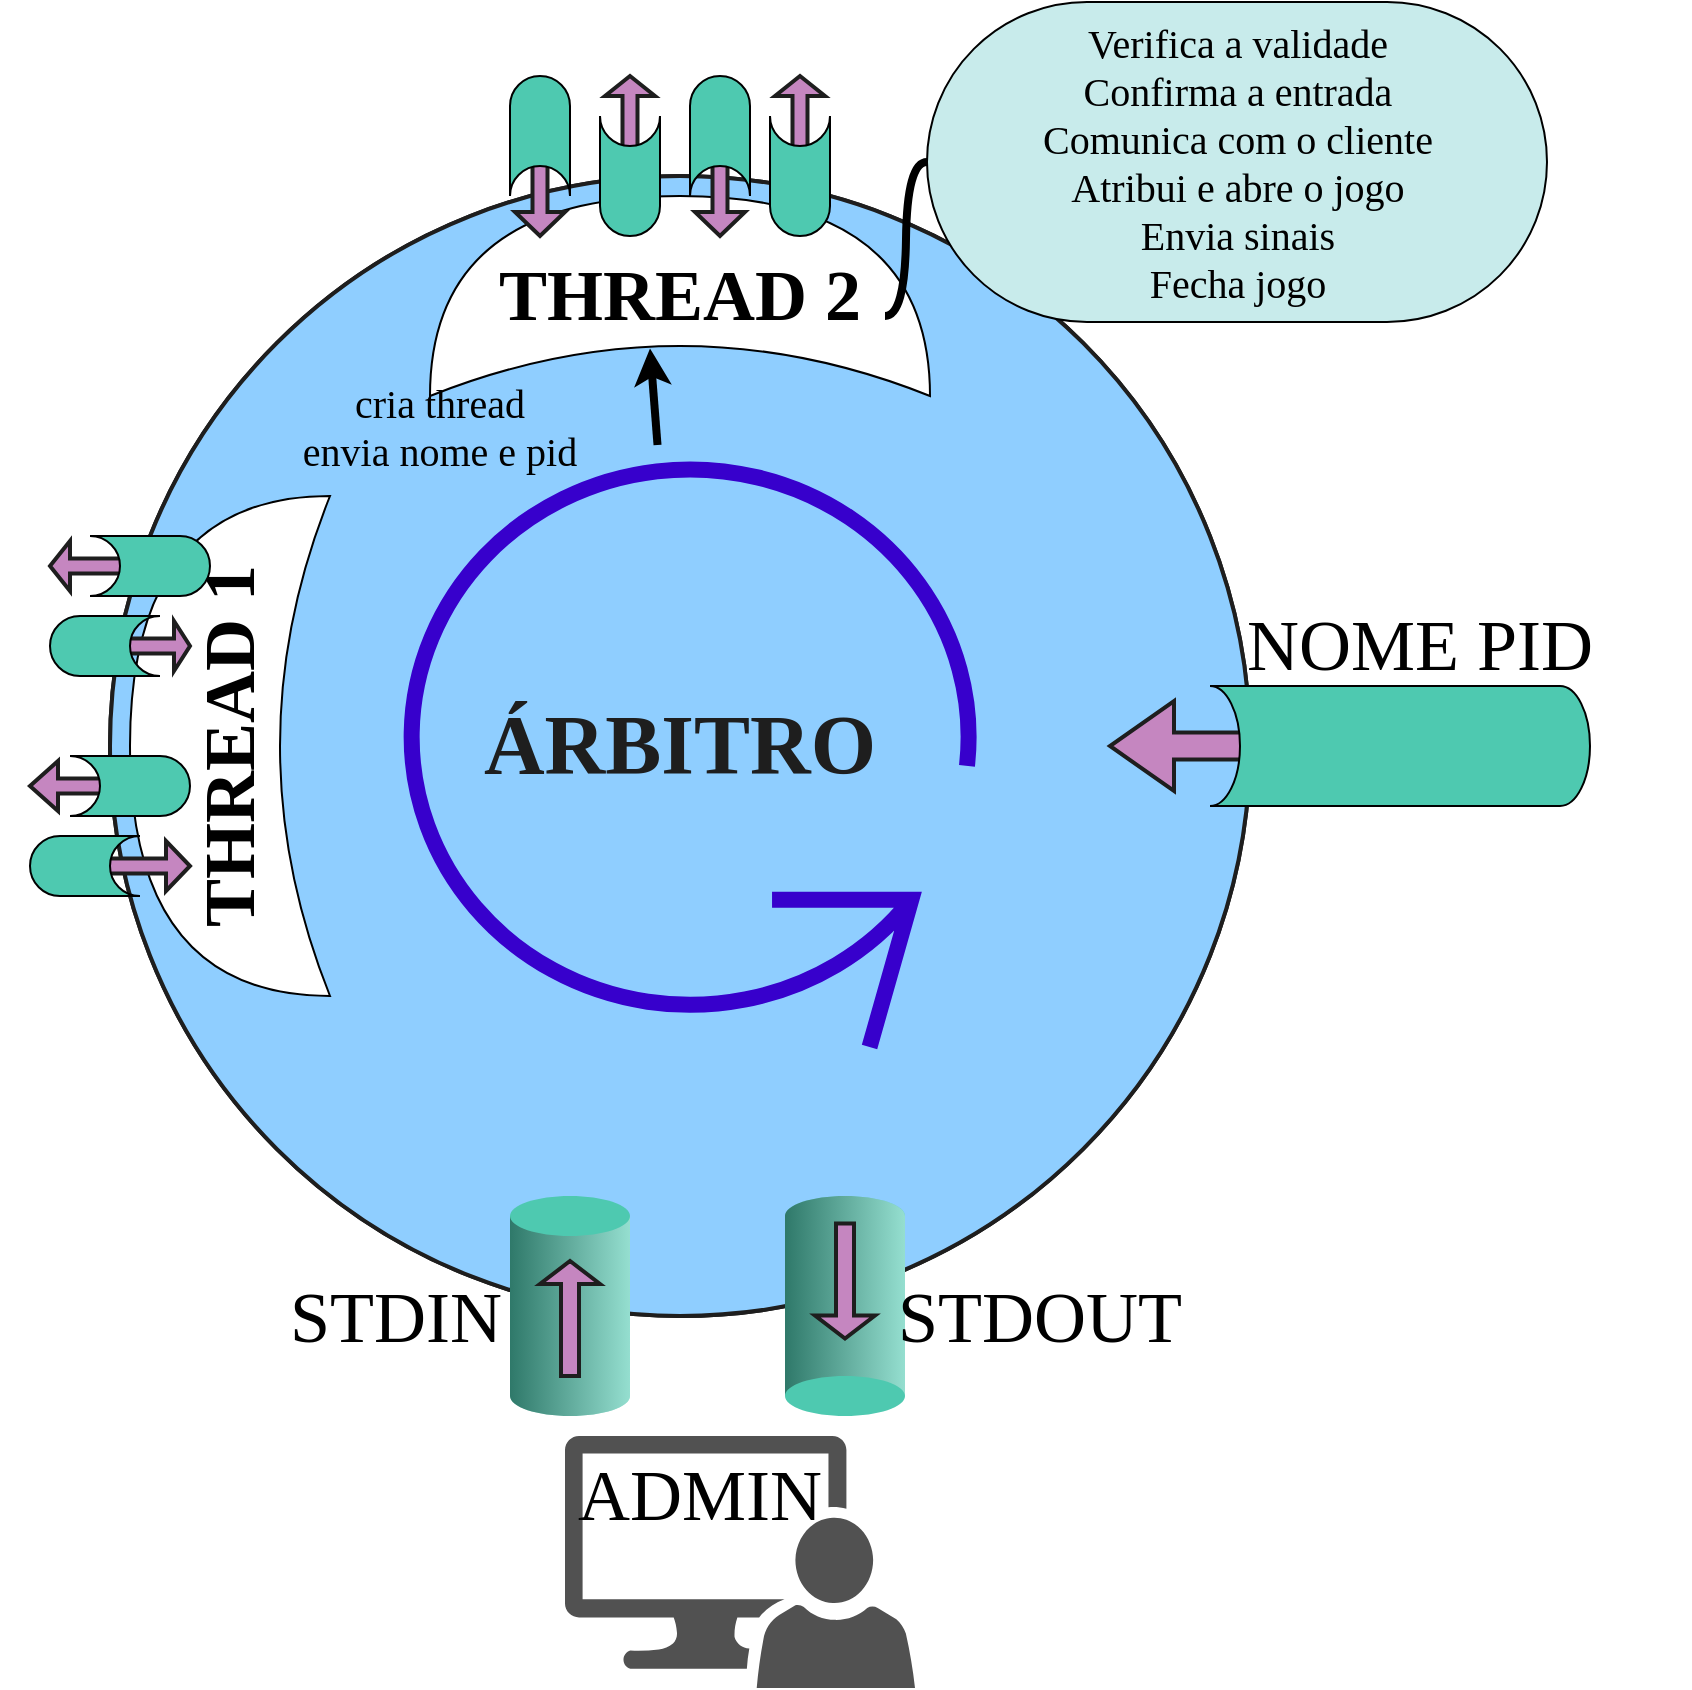 <mxfile version="14.2.7" type="device"><diagram id="VP5fB4sPm6Hae1usMO4D" name="Page-1"><mxGraphModel dx="3437" dy="2387" grid="1" gridSize="10" guides="1" tooltips="1" connect="1" arrows="1" fold="1" page="1" pageScale="1" pageWidth="850" pageHeight="1100" math="0" shadow="0"><root><mxCell id="0"/><mxCell id="1" parent="0"/><mxCell id="6eLYyGOZZkWGRdtpc4nq-5" value="" style="shape=singleArrow;direction=north;whiteSpace=wrap;html=1;strokeColor=#1E1E1E;strokeWidth=2;fontFamily=Lucida Console;fontSize=42;fontColor=#1E1E1E;align=center;fillColor=#C586C0;" vertex="1" parent="1"><mxGeometry x="387.5" y="30" width="25" height="50" as="geometry"/></mxCell><mxCell id="9HmFaV7RntMH54z7kTzn-39" value="ÁRBITRO" style="ellipse;whiteSpace=wrap;html=1;fontFamily=Lucida Console;fontSize=42;align=center;fontStyle=1;strokeWidth=2;strokeColor=#1E1E1E;fontColor=#1E1E1E;fillColor=#8FCEFF;" parent="1" vertex="1"><mxGeometry x="140" y="80" width="570" height="570" as="geometry"/></mxCell><mxCell id="9HmFaV7RntMH54z7kTzn-2" value="ÁRBITRO" style="ellipse;whiteSpace=wrap;html=1;fontFamily=Lucida Console;fontSize=42;align=center;fontStyle=1;strokeWidth=2;strokeColor=#1E1E1E;fontColor=#1E1E1E;fillColor=#8FCEFF;" parent="1" vertex="1"><mxGeometry x="140" y="80" width="570" height="570" as="geometry"/></mxCell><mxCell id="9HmFaV7RntMH54z7kTzn-54" value="" style="shape=singleArrow;direction=west;whiteSpace=wrap;html=1;strokeColor=#1E1E1E;strokeWidth=2;fontFamily=Lucida Console;fontSize=42;fontColor=#1E1E1E;align=center;fillColor=#C586C0;" parent="1" vertex="1"><mxGeometry x="640" y="342.5" width="160" height="45" as="geometry"/></mxCell><mxCell id="9HmFaV7RntMH54z7kTzn-5" value="THREAD 1" style="shape=xor;whiteSpace=wrap;html=1;direction=west;fontStyle=1;fontFamily=Lucida Console;horizontal=0;fontSize=36;" parent="1" vertex="1"><mxGeometry x="150" y="240" width="100" height="250" as="geometry"/></mxCell><mxCell id="9HmFaV7RntMH54z7kTzn-8" value="" style="shape=singleArrow;direction=west;whiteSpace=wrap;html=1;strokeColor=#1E1E1E;strokeWidth=2;fontFamily=Lucida Console;fontSize=42;fontColor=#1E1E1E;align=center;fillColor=#C586C0;" parent="1" vertex="1"><mxGeometry x="110" y="262.5" width="50" height="25" as="geometry"/></mxCell><mxCell id="9HmFaV7RntMH54z7kTzn-9" value="" style="shape=cylinder3;whiteSpace=wrap;html=1;boundedLbl=1;backgroundOutline=1;size=15;lid=0;fontFamily=Lucida Console;fontSize=36;direction=north;fillColor=#4EC9B0;" parent="1" vertex="1"><mxGeometry x="130" y="260" width="60" height="30" as="geometry"/></mxCell><mxCell id="9HmFaV7RntMH54z7kTzn-10" value="" style="shape=singleArrow;direction=west;whiteSpace=wrap;html=1;strokeColor=#1E1E1E;strokeWidth=2;fontFamily=Lucida Console;fontSize=42;fontColor=#1E1E1E;align=center;fillColor=#C586C0;" parent="1" vertex="1"><mxGeometry x="100" y="372.5" width="70" height="25" as="geometry"/></mxCell><mxCell id="9HmFaV7RntMH54z7kTzn-11" value="" style="shape=cylinder3;whiteSpace=wrap;html=1;boundedLbl=1;backgroundOutline=1;size=15;lid=0;fontFamily=Lucida Console;fontSize=36;direction=north;fillColor=#4EC9B0;" parent="1" vertex="1"><mxGeometry x="120" y="370" width="60" height="30" as="geometry"/></mxCell><mxCell id="9HmFaV7RntMH54z7kTzn-12" value="" style="shape=singleArrow;direction=east;whiteSpace=wrap;html=1;strokeColor=#1E1E1E;strokeWidth=2;fontFamily=Lucida Console;fontSize=42;fontColor=#1E1E1E;align=center;fillColor=#C586C0;" parent="1" vertex="1"><mxGeometry x="140" y="302.5" width="40" height="25" as="geometry"/></mxCell><mxCell id="9HmFaV7RntMH54z7kTzn-13" value="" style="shape=cylinder3;whiteSpace=wrap;html=1;boundedLbl=1;backgroundOutline=1;size=15;lid=0;fontFamily=Lucida Console;fontSize=36;direction=south;fillColor=#4EC9B0;" parent="1" vertex="1"><mxGeometry x="110" y="300" width="55" height="30" as="geometry"/></mxCell><mxCell id="9HmFaV7RntMH54z7kTzn-14" value="" style="shape=singleArrow;direction=east;whiteSpace=wrap;html=1;strokeColor=#1E1E1E;strokeWidth=2;fontFamily=Lucida Console;fontSize=42;fontColor=#1E1E1E;align=center;fillColor=#C586C0;" parent="1" vertex="1"><mxGeometry x="120" y="412.5" width="60" height="25" as="geometry"/></mxCell><mxCell id="9HmFaV7RntMH54z7kTzn-15" value="" style="shape=cylinder3;whiteSpace=wrap;html=1;boundedLbl=1;backgroundOutline=1;size=15;lid=0;fontFamily=Lucida Console;fontSize=36;direction=south;fillColor=#4EC9B0;" parent="1" vertex="1"><mxGeometry x="100" y="410" width="55" height="30" as="geometry"/></mxCell><mxCell id="9HmFaV7RntMH54z7kTzn-41" value="THREAD 2" style="shape=xor;whiteSpace=wrap;html=1;direction=north;fontStyle=1;fontFamily=Lucida Console;horizontal=1;fontSize=36;" parent="1" vertex="1"><mxGeometry x="300" y="90" width="250" height="100" as="geometry"/></mxCell><mxCell id="9HmFaV7RntMH54z7kTzn-42" value="" style="shape=singleArrow;direction=north;whiteSpace=wrap;html=1;strokeColor=#1E1E1E;strokeWidth=2;fontFamily=Lucida Console;fontSize=42;fontColor=#1E1E1E;align=center;fillColor=#C586C0;" parent="1" vertex="1"><mxGeometry x="472.5" y="30" width="25" height="50" as="geometry"/></mxCell><mxCell id="9HmFaV7RntMH54z7kTzn-43" value="" style="shape=cylinder3;whiteSpace=wrap;html=1;boundedLbl=1;backgroundOutline=1;size=15;lid=0;fontFamily=Lucida Console;fontSize=36;direction=east;fillColor=#4EC9B0;" parent="1" vertex="1"><mxGeometry x="470" y="50" width="30" height="60" as="geometry"/></mxCell><mxCell id="9HmFaV7RntMH54z7kTzn-50" value="" style="shape=cylinder3;whiteSpace=wrap;html=1;boundedLbl=1;backgroundOutline=1;size=15;lid=0;fontFamily=Lucida Console;fontSize=36;direction=north;fillColor=#4EC9B0;" parent="1" vertex="1"><mxGeometry x="690" y="335" width="190" height="60" as="geometry"/></mxCell><mxCell id="9HmFaV7RntMH54z7kTzn-55" value="NOME PID" style="text;html=1;strokeColor=none;fillColor=none;align=center;verticalAlign=middle;whiteSpace=wrap;rounded=0;fontFamily=Lucida Console;fontSize=36;" parent="1" vertex="1"><mxGeometry x="660" y="305" width="270" height="20" as="geometry"/></mxCell><mxCell id="9HmFaV7RntMH54z7kTzn-57" value="" style="shape=mxgraph.bpmn.loop;html=1;outlineConnect=0;fillColor=#6a00ff;fontFamily=Lucida Console;fontSize=36;direction=north;strokeWidth=8;strokeColor=#3700CC;fontColor=#ffffff;" parent="1" vertex="1"><mxGeometry x="275" y="214.5" width="301" height="301" as="geometry"/></mxCell><mxCell id="9HmFaV7RntMH54z7kTzn-58" value="" style="endArrow=classic;html=1;fontFamily=Lucida Console;fontSize=36;entryX=0.238;entryY=0.44;entryDx=0;entryDy=0;entryPerimeter=0;rounded=0;strokeWidth=4;" parent="1" source="9HmFaV7RntMH54z7kTzn-57" target="9HmFaV7RntMH54z7kTzn-41" edge="1"><mxGeometry width="50" height="50" relative="1" as="geometry"><mxPoint x="410" y="370" as="sourcePoint"/><mxPoint x="460" y="320" as="targetPoint"/></mxGeometry></mxCell><mxCell id="9HmFaV7RntMH54z7kTzn-59" value="&lt;font style=&quot;font-size: 20px;&quot;&gt;cria thread&lt;br style=&quot;font-size: 20px;&quot;&gt;envia nome e pid&lt;/font&gt;" style="text;html=1;strokeColor=none;fillColor=none;align=center;verticalAlign=middle;whiteSpace=wrap;rounded=0;fontFamily=Lucida Console;fontSize=20;spacing=2;rotation=0;" parent="1" vertex="1"><mxGeometry x="85" y="194.5" width="440" height="20" as="geometry"/></mxCell><mxCell id="9HmFaV7RntMH54z7kTzn-60" value="Verifica a validade&lt;br style=&quot;font-size: 20px;&quot;&gt;Confirma a entrada&lt;br style=&quot;font-size: 20px;&quot;&gt;Comunica com o cliente&lt;br style=&quot;font-size: 20px;&quot;&gt;Atribui e abre o jogo&lt;br style=&quot;font-size: 20px;&quot;&gt;Envia sinais&lt;br style=&quot;font-size: 20px;&quot;&gt;Fecha jogo" style="whiteSpace=wrap;html=1;rounded=1;arcSize=50;align=center;verticalAlign=middle;strokeWidth=1;autosize=1;spacing=4;treeFolding=1;treeMoving=1;newEdgeStyle={&quot;edgeStyle&quot;:&quot;entityRelationEdgeStyle&quot;,&quot;startArrow&quot;:&quot;none&quot;,&quot;endArrow&quot;:&quot;none&quot;,&quot;segment&quot;:10,&quot;curved&quot;:1};fontFamily=Lucida Console;fontSize=20;fillColor=#C8EBEB;" parent="1" vertex="1"><mxGeometry x="548.5" y="-7" width="310" height="160" as="geometry"/></mxCell><mxCell id="9HmFaV7RntMH54z7kTzn-61" value="" style="edgeStyle=entityRelationEdgeStyle;startArrow=none;endArrow=none;segment=10;curved=1;strokeWidth=4;fontFamily=Lucida Console;fontSize=16;" parent="1" target="9HmFaV7RntMH54z7kTzn-60" edge="1"><mxGeometry relative="1" as="geometry"><mxPoint x="527.5" y="150" as="sourcePoint"/></mxGeometry></mxCell><mxCell id="9HmFaV7RntMH54z7kTzn-64" value="" style="verticalLabelPosition=bottom;verticalAlign=top;html=1;shape=mxgraph.infographic.cylinder;strokeColor=none;direction=east;fillColor=#4EC9B0;" parent="1" vertex="1"><mxGeometry x="340" y="590" width="60" height="110" as="geometry"/></mxCell><mxCell id="9HmFaV7RntMH54z7kTzn-65" value="" style="shape=singleArrow;direction=north;whiteSpace=wrap;html=1;strokeColor=#1E1E1E;strokeWidth=2;fontFamily=Lucida Console;fontSize=42;fontColor=#1E1E1E;align=center;fillColor=#C586C0;" parent="1" vertex="1"><mxGeometry x="355" y="622.5" width="30" height="57.5" as="geometry"/></mxCell><mxCell id="9HmFaV7RntMH54z7kTzn-66" value="" style="verticalLabelPosition=bottom;verticalAlign=top;html=1;shape=mxgraph.infographic.cylinder;strokeColor=none;direction=east;fillColor=#4EC9B0;flipV=1;" parent="1" vertex="1"><mxGeometry x="477.5" y="590" width="60" height="110" as="geometry"/></mxCell><mxCell id="9HmFaV7RntMH54z7kTzn-67" value="" style="shape=singleArrow;direction=north;whiteSpace=wrap;html=1;strokeColor=#1E1E1E;strokeWidth=2;fontFamily=Lucida Console;fontSize=42;fontColor=#1E1E1E;align=center;fillColor=#C586C0;flipV=1;" parent="1" vertex="1"><mxGeometry x="492.5" y="603.75" width="30" height="57.5" as="geometry"/></mxCell><mxCell id="9HmFaV7RntMH54z7kTzn-68" value="STDIN" style="text;html=1;strokeColor=none;fillColor=none;align=center;verticalAlign=middle;whiteSpace=wrap;rounded=0;fontFamily=Lucida Console;fontSize=36;" parent="1" vertex="1"><mxGeometry x="147.5" y="641.25" width="270" height="20" as="geometry"/></mxCell><mxCell id="9HmFaV7RntMH54z7kTzn-69" value="STDOUT" style="text;html=1;strokeColor=none;fillColor=none;align=center;verticalAlign=middle;whiteSpace=wrap;rounded=0;fontFamily=Lucida Console;fontSize=36;" parent="1" vertex="1"><mxGeometry x="470" y="641.25" width="270" height="20" as="geometry"/></mxCell><mxCell id="9HmFaV7RntMH54z7kTzn-70" value="" style="pointerEvents=1;shadow=0;dashed=0;html=1;strokeColor=none;labelPosition=center;verticalLabelPosition=bottom;verticalAlign=top;align=center;fillColor=#515151;shape=mxgraph.mscae.system_center.admin_console;fontFamily=Lucida Console;fontSize=16;" parent="1" vertex="1"><mxGeometry x="367.5" y="710" width="175" height="126" as="geometry"/></mxCell><mxCell id="9HmFaV7RntMH54z7kTzn-71" value="ADMIN" style="text;html=1;strokeColor=none;fillColor=none;align=center;verticalAlign=middle;whiteSpace=wrap;rounded=0;fontFamily=Lucida Console;fontSize=36;" parent="1" vertex="1"><mxGeometry x="300" y="730" width="270" height="20" as="geometry"/></mxCell><mxCell id="6eLYyGOZZkWGRdtpc4nq-4" value="" style="shape=cylinder3;whiteSpace=wrap;html=1;boundedLbl=1;backgroundOutline=1;size=15;lid=0;fontFamily=Lucida Console;fontSize=36;direction=east;fillColor=#4EC9B0;" vertex="1" parent="1"><mxGeometry x="385" y="50" width="30" height="60" as="geometry"/></mxCell><mxCell id="6eLYyGOZZkWGRdtpc4nq-6" value="" style="shape=singleArrow;direction=south;whiteSpace=wrap;html=1;strokeColor=#1E1E1E;strokeWidth=2;fontFamily=Lucida Console;fontSize=42;fontColor=#1E1E1E;align=center;fillColor=#C586C0;" vertex="1" parent="1"><mxGeometry x="342.5" y="50" width="25" height="60" as="geometry"/></mxCell><mxCell id="6eLYyGOZZkWGRdtpc4nq-8" value="" style="shape=singleArrow;direction=south;whiteSpace=wrap;html=1;strokeColor=#1E1E1E;strokeWidth=2;fontFamily=Lucida Console;fontSize=42;fontColor=#1E1E1E;align=center;fillColor=#C586C0;" vertex="1" parent="1"><mxGeometry x="432.5" y="50" width="25" height="60" as="geometry"/></mxCell><mxCell id="6eLYyGOZZkWGRdtpc4nq-7" value="" style="shape=cylinder3;whiteSpace=wrap;html=1;boundedLbl=1;backgroundOutline=1;size=15;lid=0;fontFamily=Lucida Console;fontSize=36;direction=west;fillColor=#4EC9B0;" vertex="1" parent="1"><mxGeometry x="430" y="30" width="30" height="60" as="geometry"/></mxCell><mxCell id="6eLYyGOZZkWGRdtpc4nq-3" value="" style="shape=cylinder3;whiteSpace=wrap;html=1;boundedLbl=1;backgroundOutline=1;size=15;lid=0;fontFamily=Lucida Console;fontSize=36;direction=west;fillColor=#4EC9B0;" vertex="1" parent="1"><mxGeometry x="340" y="30" width="30" height="60" as="geometry"/></mxCell></root></mxGraphModel></diagram></mxfile>